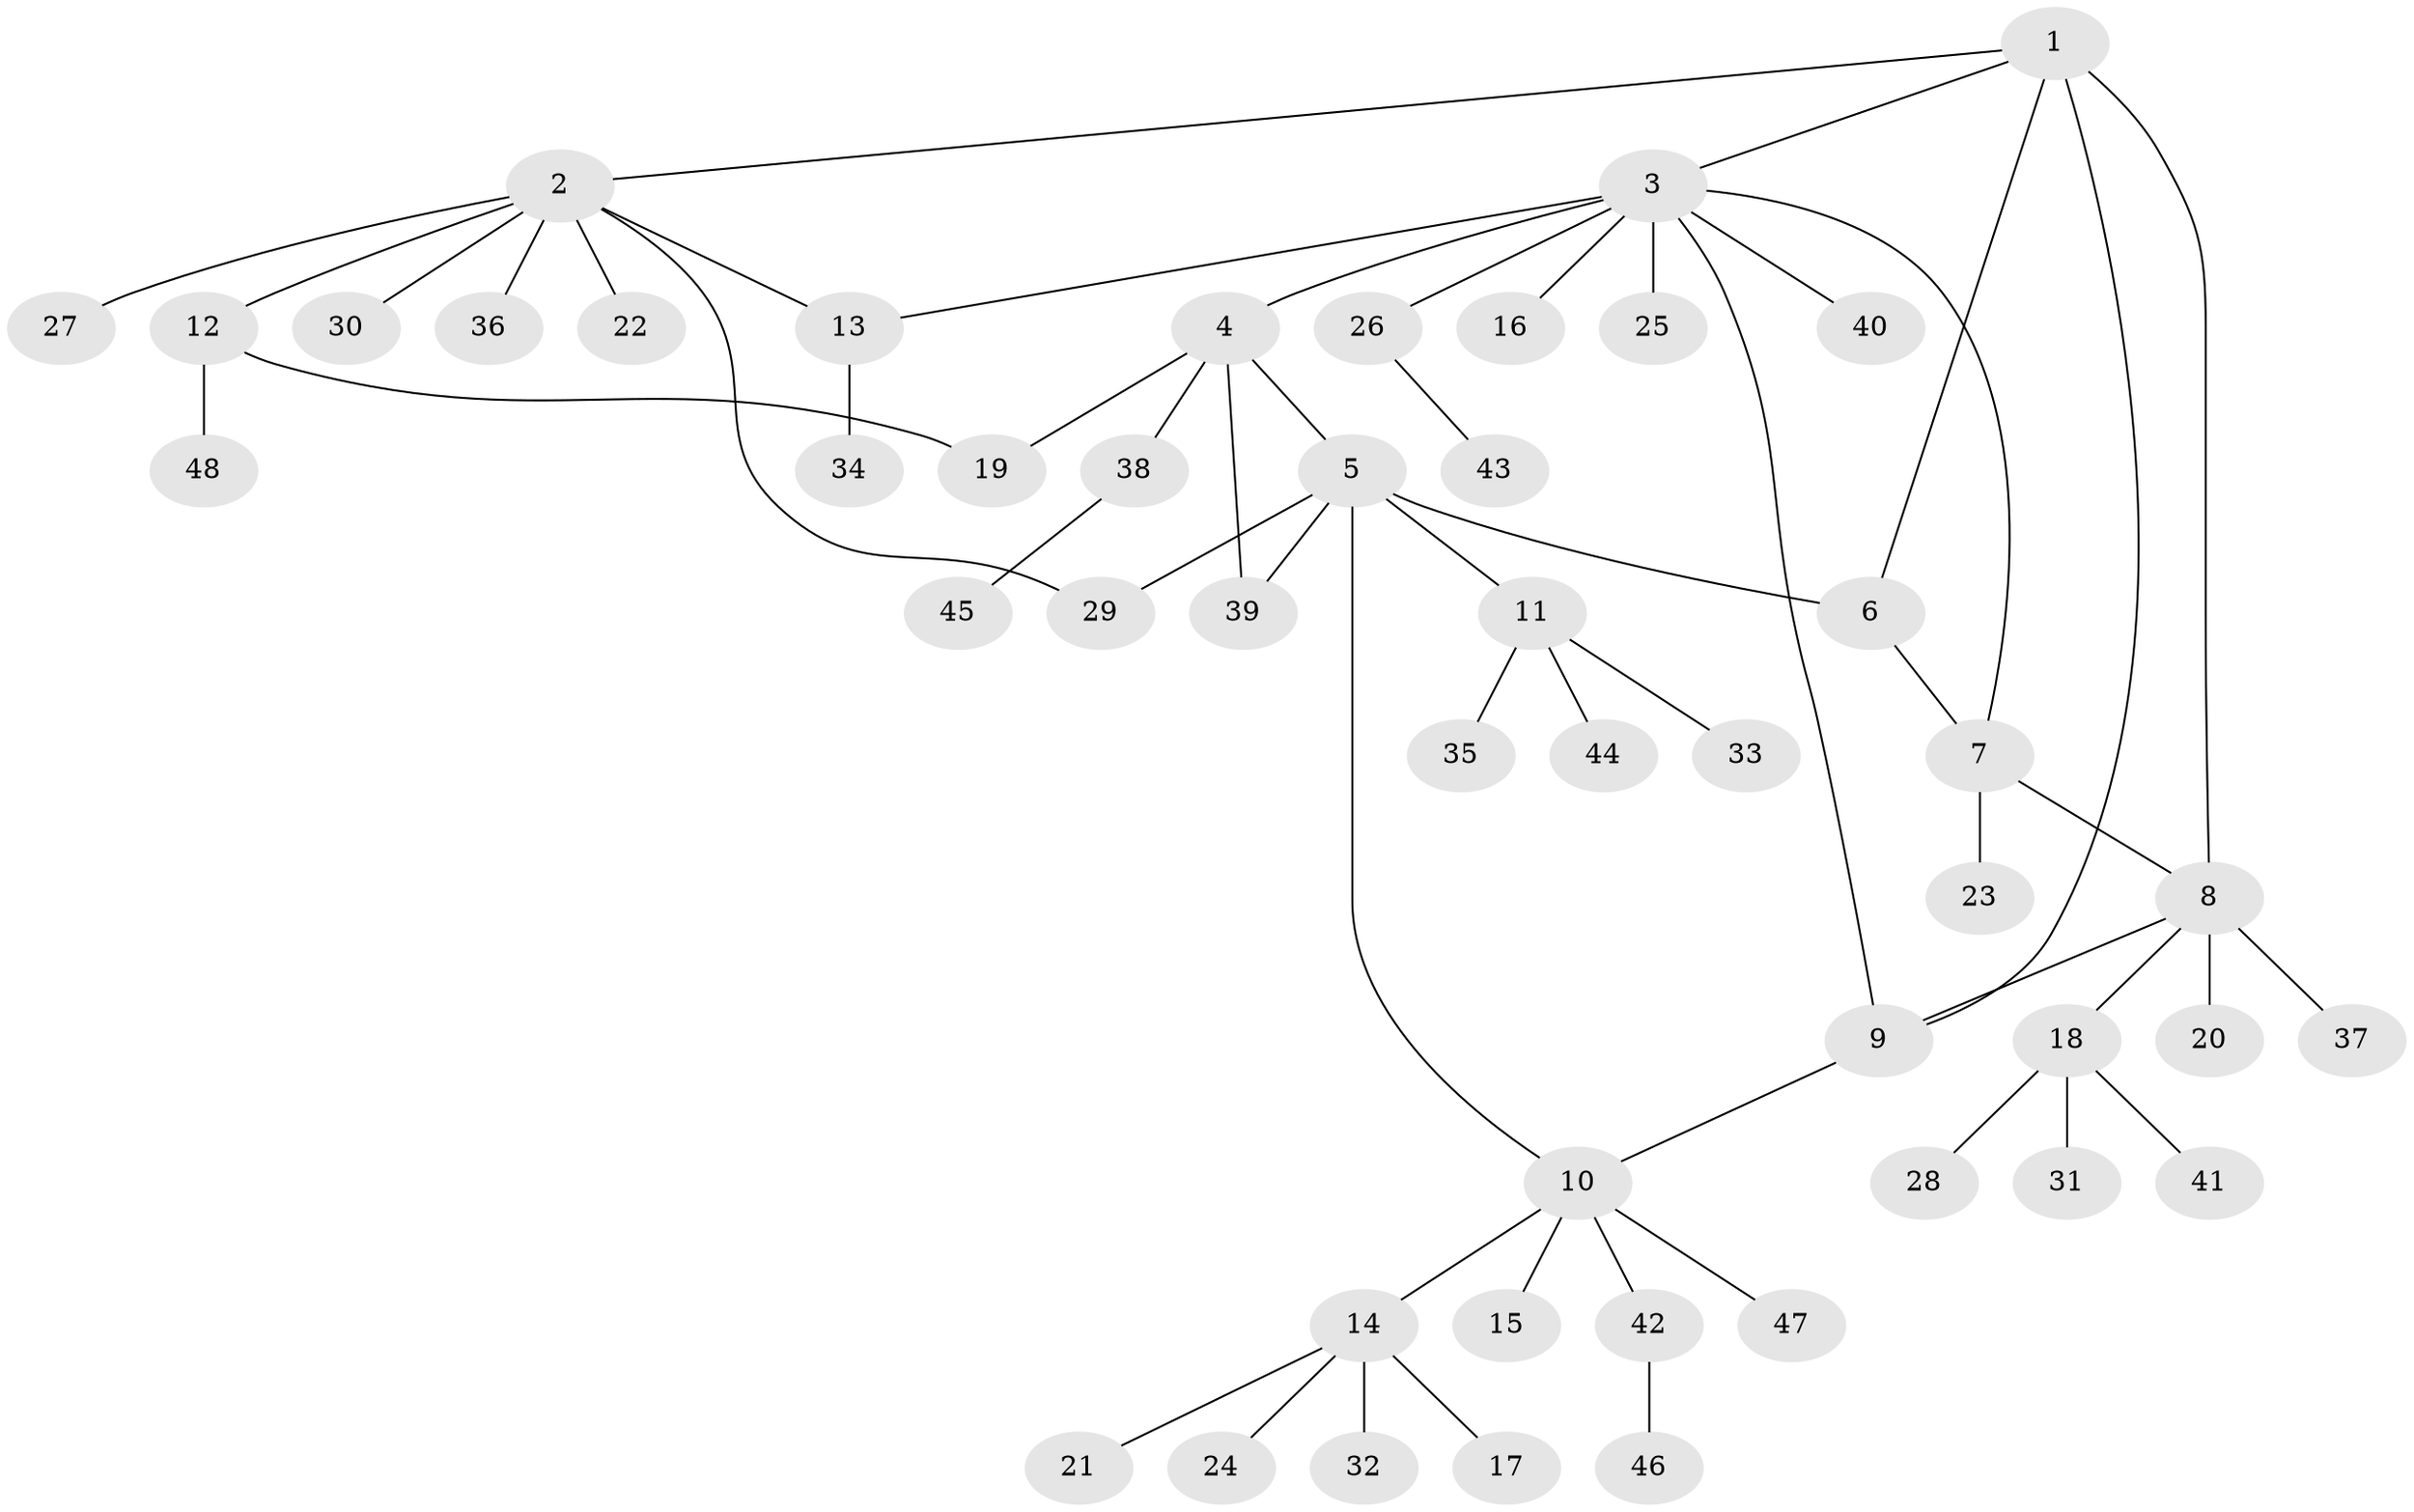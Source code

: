 // coarse degree distribution, {5: 0.05714285714285714, 7: 0.02857142857142857, 10: 0.02857142857142857, 4: 0.05714285714285714, 3: 0.08571428571428572, 9: 0.02857142857142857, 2: 0.11428571428571428, 1: 0.6}
// Generated by graph-tools (version 1.1) at 2025/52/02/27/25 19:52:15]
// undirected, 48 vertices, 57 edges
graph export_dot {
graph [start="1"]
  node [color=gray90,style=filled];
  1;
  2;
  3;
  4;
  5;
  6;
  7;
  8;
  9;
  10;
  11;
  12;
  13;
  14;
  15;
  16;
  17;
  18;
  19;
  20;
  21;
  22;
  23;
  24;
  25;
  26;
  27;
  28;
  29;
  30;
  31;
  32;
  33;
  34;
  35;
  36;
  37;
  38;
  39;
  40;
  41;
  42;
  43;
  44;
  45;
  46;
  47;
  48;
  1 -- 2;
  1 -- 3;
  1 -- 6;
  1 -- 8;
  1 -- 9;
  2 -- 12;
  2 -- 13;
  2 -- 22;
  2 -- 27;
  2 -- 29;
  2 -- 30;
  2 -- 36;
  3 -- 4;
  3 -- 7;
  3 -- 9;
  3 -- 13;
  3 -- 16;
  3 -- 25;
  3 -- 26;
  3 -- 40;
  4 -- 5;
  4 -- 19;
  4 -- 38;
  4 -- 39;
  5 -- 6;
  5 -- 10;
  5 -- 11;
  5 -- 29;
  5 -- 39;
  6 -- 7;
  7 -- 8;
  7 -- 23;
  8 -- 9;
  8 -- 18;
  8 -- 20;
  8 -- 37;
  9 -- 10;
  10 -- 14;
  10 -- 15;
  10 -- 42;
  10 -- 47;
  11 -- 33;
  11 -- 35;
  11 -- 44;
  12 -- 19;
  12 -- 48;
  13 -- 34;
  14 -- 17;
  14 -- 21;
  14 -- 24;
  14 -- 32;
  18 -- 28;
  18 -- 31;
  18 -- 41;
  26 -- 43;
  38 -- 45;
  42 -- 46;
}
